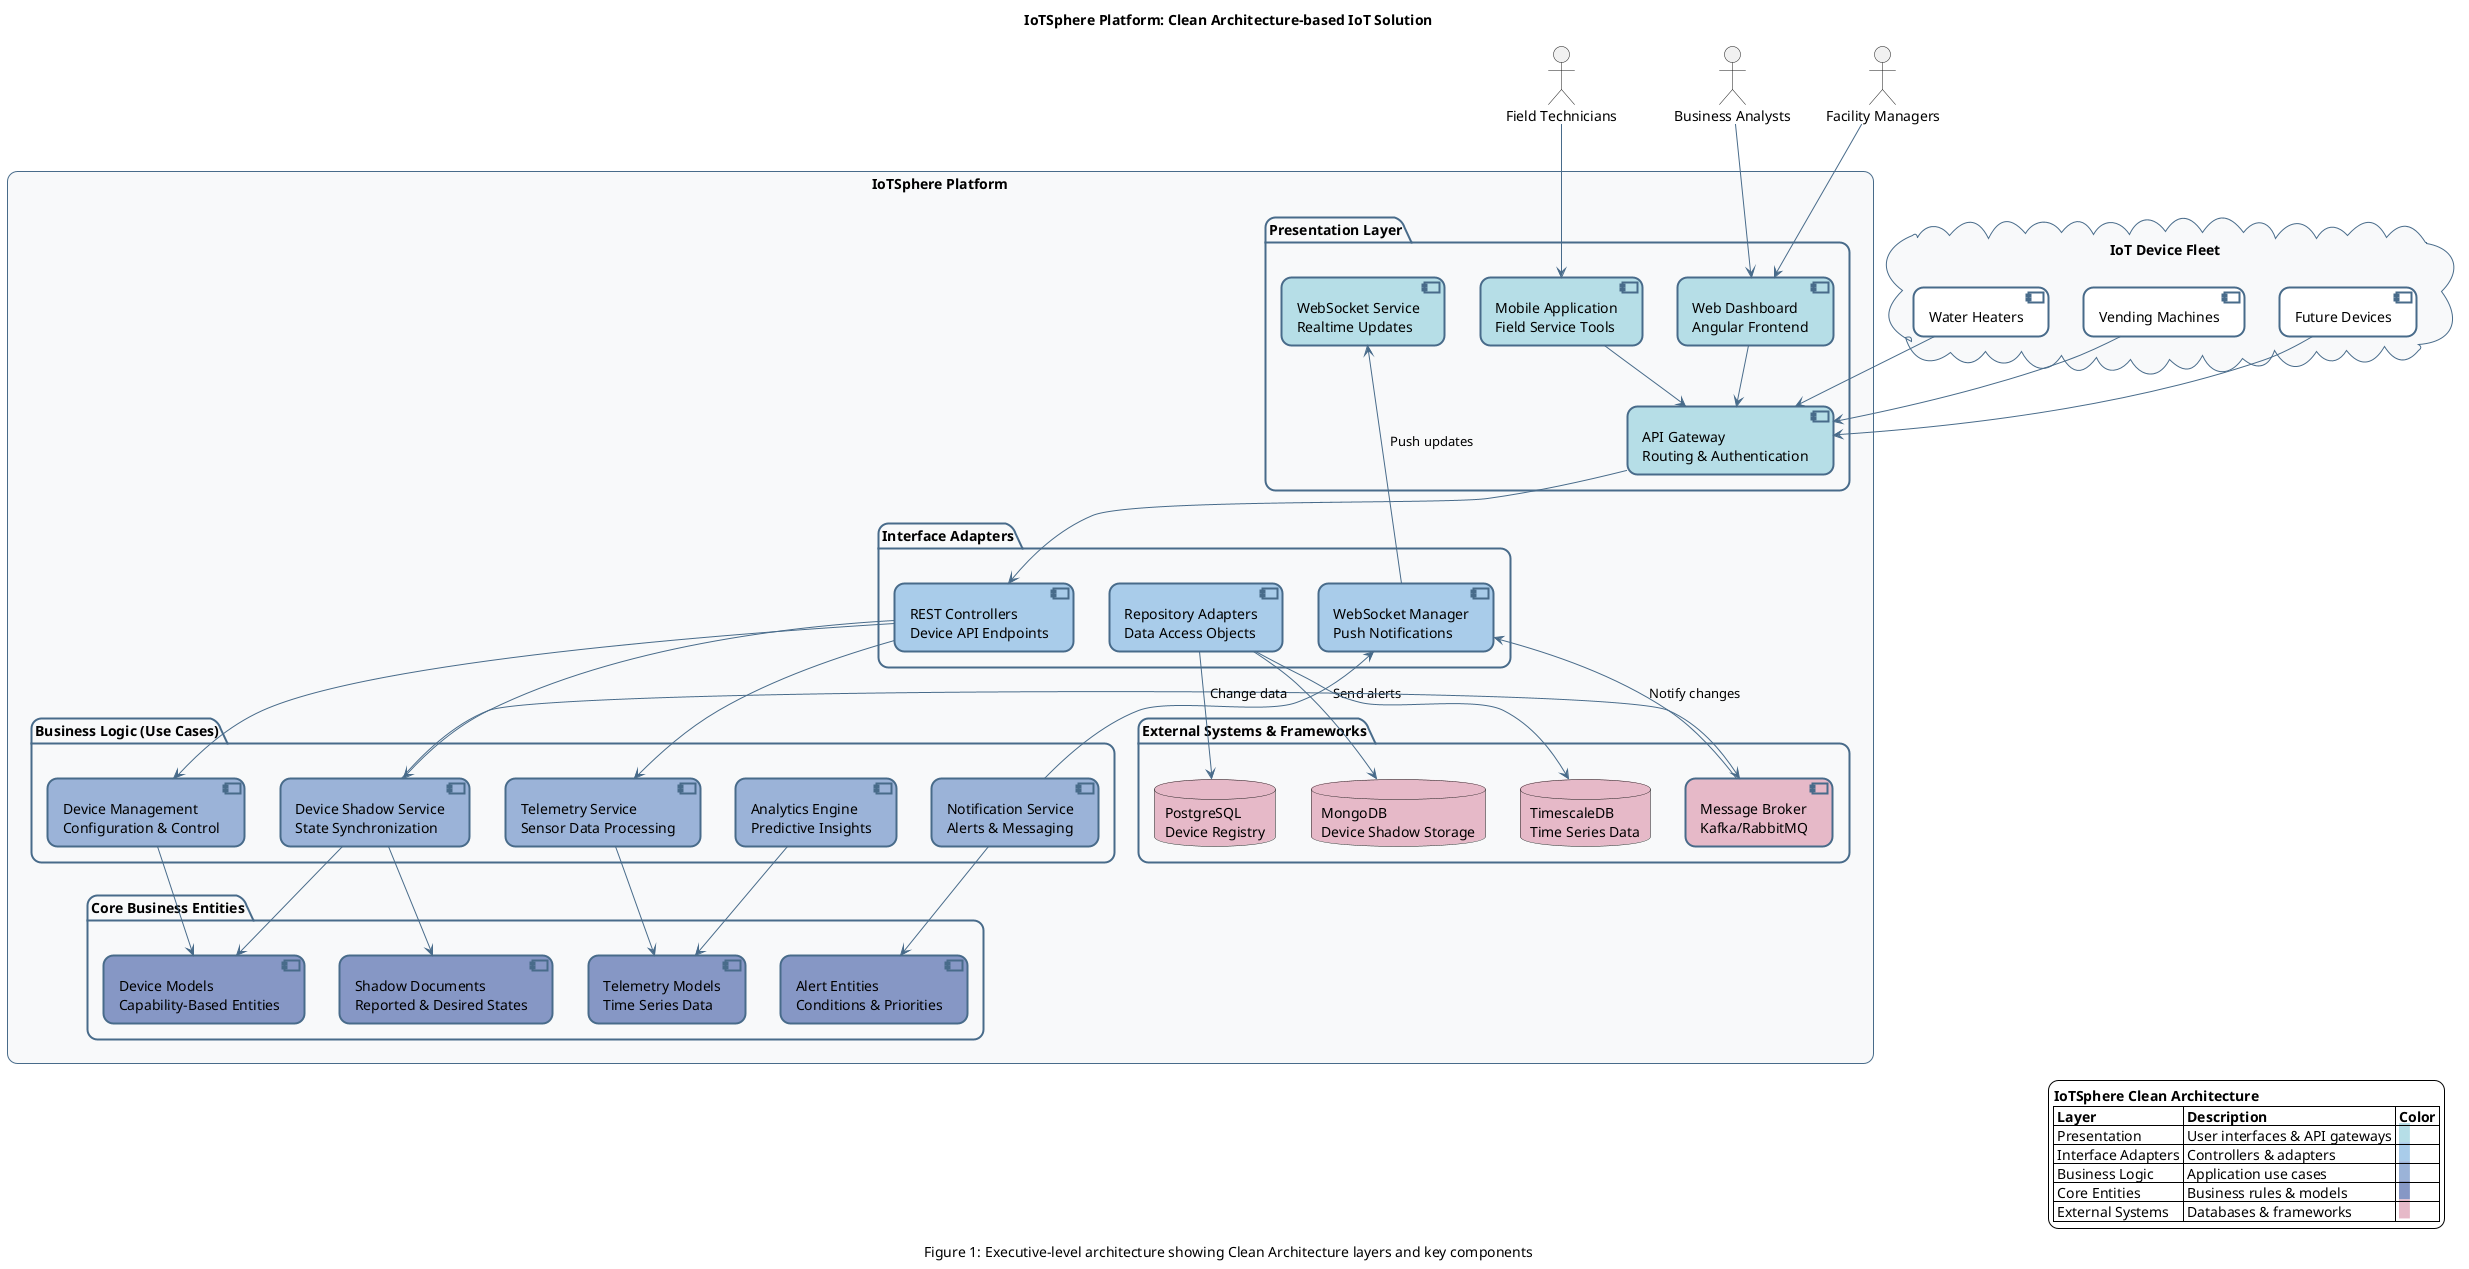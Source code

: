 @startuml iotsphere_marketecture
title IoTSphere Marketecture
'IMPORTANT: This is an executive-level diagram that follows Clean Architecture principles

' Custom styles for an executive-friendly, clean look
skinparam roundCorner 20
skinparam backgroundColor white
skinparam ArrowColor #486B8A
skinparam BorderColor #486B8A

skinparam component {
  BackgroundColor #FFFFFF
  BorderColor #486B8A
  BorderThickness 2
}

skinparam package {
  BackgroundColor #F8F9FA
  BorderColor #486B8A
  BorderThickness 2
  FontSize 14
}

' Clean Architecture Layers
rectangle "IoTSphere Platform" {
  ' UI & Presentation Layer (outermost)
  package "Presentation Layer" {
    component "Web Dashboard\nAngular Frontend" as UI #B6DEE7
    component "Mobile Application\nField Service Tools" as Mobile #B6DEE7
    component "API Gateway\nRouting & Authentication" as APIGateway #B6DEE7
    component "WebSocket Service\nRealtime Updates" as WebSocket #B6DEE7
  }

  ' Interface Adapters Layer
  package "Interface Adapters" {
    component "REST Controllers\nDevice API Endpoints" as Controllers #A9CCEA
    component "WebSocket Manager\nPush Notifications" as WSManager #A9CCEA
    component "Repository Adapters\nData Access Objects" as RepoAdapters #A9CCEA
  }

  ' Use Cases Layer
  package "Business Logic (Use Cases)" {
    component "Device Shadow Service\nState Synchronization" as ShadowService #9BB3D8
    component "Telemetry Service\nSensor Data Processing" as TelemetryService #9BB3D8
    component "Device Management\nConfiguration & Control" as DeviceManagement #9BB3D8
    component "Analytics Engine\nPredictive Insights" as Analytics #9BB3D8
    component "Notification Service\nAlerts & Messaging" as Notifications #9BB3D8
  }

  ' Entities Layer (innermost)
  package "Core Business Entities" {
    component "Device Models\nCapability-Based Entities" as DeviceEntities #8697C5
    component "Shadow Documents\nReported & Desired States" as ShadowEntities #8697C5
    component "Telemetry Models\nTime Series Data" as TelemetryEntities #8697C5
    component "Alert Entities\nConditions & Priorities" as AlertEntities #8697C5
  }

  ' External Systems & Frameworks (Peripheral)
  package "External Systems & Frameworks" {
    database "MongoDB\nDevice Shadow Storage" as MongoDB #E6B9C8
    database "PostgreSQL\nDevice Registry" as PostgreSQL #E6B9C8
    database "TimescaleDB\nTime Series Data" as TimescaleDB #E6B9C8
    component "Message Broker\nKafka/RabbitMQ" as MessageBroker #E6B9C8
  }
}

' External Stakeholders and Devices
actor "Facility Managers" as Managers
actor "Field Technicians" as Technicians
actor "Business Analysts" as Analysts

cloud "IoT Device Fleet" {
  [Water Heaters] as WaterHeaters
  [Vending Machines] as VendingMachines
  [Future Devices] as FutureDevices
}

' Key relationships - simplified for executive audience
Managers --> UI
Technicians --> Mobile
Analysts --> UI

UI --> APIGateway
Mobile --> APIGateway
APIGateway --> Controllers
Controllers --> ShadowService
Controllers --> TelemetryService
Controllers --> DeviceManagement

WSManager --> WebSocket : Push updates
Notifications --> WSManager : Send alerts

ShadowService --> DeviceEntities
ShadowService --> ShadowEntities
TelemetryService --> TelemetryEntities
DeviceManagement --> DeviceEntities
Analytics --> TelemetryEntities
Notifications --> AlertEntities

RepoAdapters --> MongoDB
RepoAdapters --> PostgreSQL
RepoAdapters --> TimescaleDB

ShadowService --> MessageBroker : Change data
MessageBroker --> WSManager : Notify changes

WaterHeaters --> APIGateway
VendingMachines --> APIGateway
FutureDevices --> APIGateway

legend right
  <b>IoTSphere Clean Architecture</b>
  |= Layer |= Description |= Color |
  | Presentation | User interfaces & API gateways | <back:#B6DEE7>   </back> |
  | Interface Adapters | Controllers & adapters | <back:#A9CCEA>   </back> |
  | Business Logic | Application use cases | <back:#9BB3D8>   </back> |
  | Core Entities | Business rules & models | <back:#8697C5>   </back> |
  | External Systems | Databases & frameworks | <back:#E6B9C8>   </back> |
endlegend

title IoTSphere Platform: Clean Architecture-based IoT Solution
caption Figure 1: Executive-level architecture showing Clean Architecture layers and key components

@enduml
